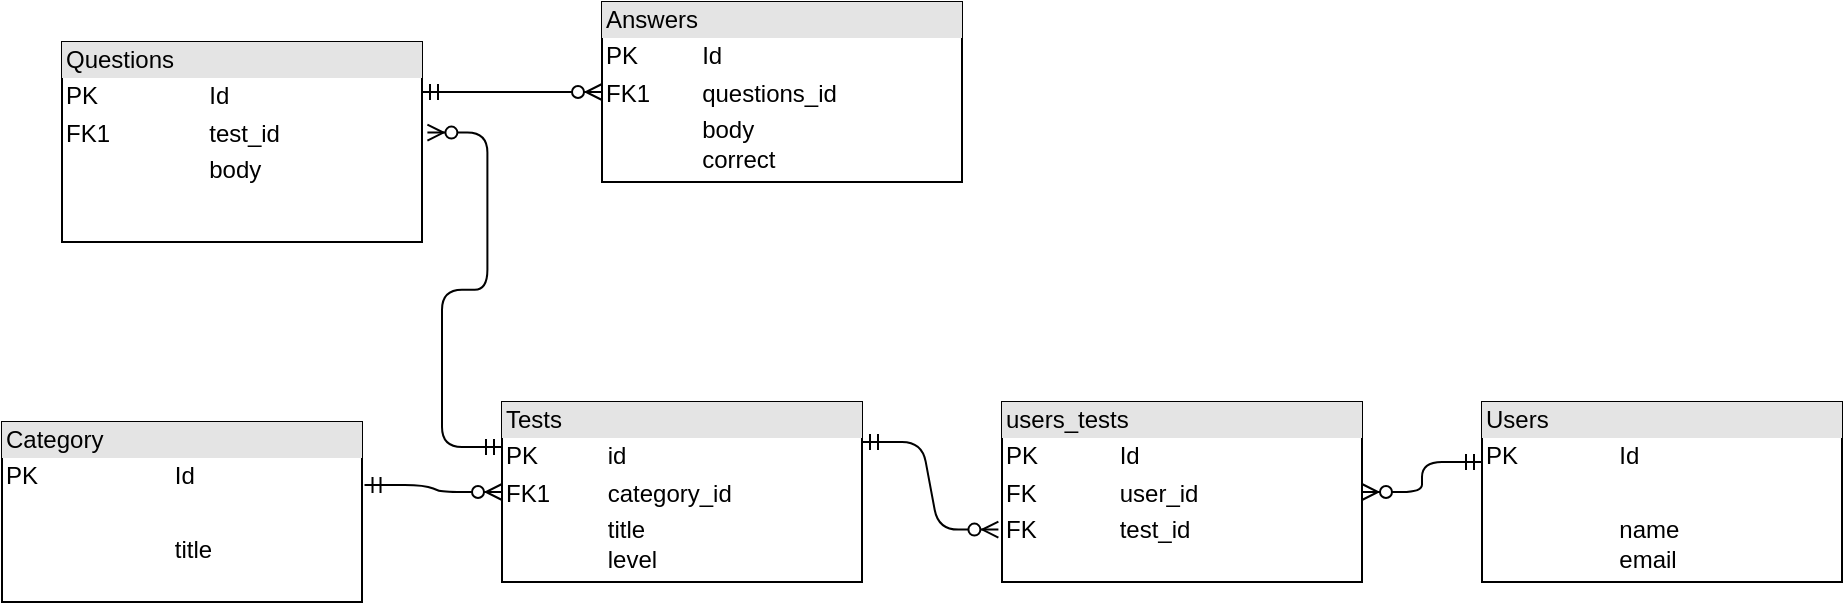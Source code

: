 <mxfile version="14.9.9" type="github"><diagram id="WBMWTgZu9vU8ca-B9zUE" name="Page-1"><mxGraphModel dx="1758" dy="1703" grid="1" gridSize="10" guides="1" tooltips="1" connect="1" arrows="1" fold="1" page="1" pageScale="1" pageWidth="827" pageHeight="1169" math="0" shadow="0"><root><mxCell id="0"/><mxCell id="1" parent="0"/><mxCell id="Sg7exdOz4E_iY-tbN4wV-24" value="&lt;div style=&quot;box-sizing: border-box ; width: 100% ; background: #e4e4e4 ; padding: 2px&quot;&gt;Questions&lt;/div&gt;&lt;table style=&quot;width: 100% ; font-size: 1em&quot; cellpadding=&quot;2&quot; cellspacing=&quot;0&quot;&gt;&lt;tbody&gt;&lt;tr&gt;&lt;td&gt;PK&lt;/td&gt;&lt;td&gt;Id&lt;/td&gt;&lt;/tr&gt;&lt;tr&gt;&lt;td&gt;FK1&lt;/td&gt;&lt;td&gt;test_id&lt;/td&gt;&lt;/tr&gt;&lt;tr&gt;&lt;td&gt;&lt;/td&gt;&lt;td&gt;body&lt;/td&gt;&lt;/tr&gt;&lt;/tbody&gt;&lt;/table&gt;" style="verticalAlign=top;align=left;overflow=fill;html=1;" vertex="1" parent="1"><mxGeometry x="-20" y="-140" width="180" height="100" as="geometry"/></mxCell><mxCell id="Sg7exdOz4E_iY-tbN4wV-25" value="&lt;div style=&quot;box-sizing: border-box ; width: 100% ; background: #e4e4e4 ; padding: 2px&quot;&gt;Answers&lt;/div&gt;&lt;table style=&quot;width: 100% ; font-size: 1em&quot; cellpadding=&quot;2&quot; cellspacing=&quot;0&quot;&gt;&lt;tbody&gt;&lt;tr&gt;&lt;td&gt;PK&lt;/td&gt;&lt;td&gt;Id&lt;/td&gt;&lt;/tr&gt;&lt;tr&gt;&lt;td&gt;FK1&lt;/td&gt;&lt;td&gt;questions_id&lt;/td&gt;&lt;/tr&gt;&lt;tr&gt;&lt;td&gt;&lt;/td&gt;&lt;td&gt;body&lt;br&gt;correct&lt;/td&gt;&lt;/tr&gt;&lt;/tbody&gt;&lt;/table&gt;" style="verticalAlign=top;align=left;overflow=fill;html=1;" vertex="1" parent="1"><mxGeometry x="250" y="-160" width="180" height="90" as="geometry"/></mxCell><mxCell id="Sg7exdOz4E_iY-tbN4wV-26" value="&lt;div style=&quot;box-sizing: border-box ; width: 100% ; background: #e4e4e4 ; padding: 2px&quot;&gt;Tests&lt;/div&gt;&lt;table style=&quot;width: 100% ; font-size: 1em&quot; cellpadding=&quot;2&quot; cellspacing=&quot;0&quot;&gt;&lt;tbody&gt;&lt;tr&gt;&lt;td&gt;PK&lt;/td&gt;&lt;td&gt;id&lt;/td&gt;&lt;/tr&gt;&lt;tr&gt;&lt;td&gt;FK1&lt;/td&gt;&lt;td&gt;category_id&lt;/td&gt;&lt;/tr&gt;&lt;tr&gt;&lt;td&gt;&lt;/td&gt;&lt;td&gt;title&lt;br&gt;level&lt;/td&gt;&lt;/tr&gt;&lt;/tbody&gt;&lt;/table&gt;" style="verticalAlign=top;align=left;overflow=fill;html=1;" vertex="1" parent="1"><mxGeometry x="200" y="40" width="180" height="90" as="geometry"/></mxCell><mxCell id="Sg7exdOz4E_iY-tbN4wV-29" value="&lt;div style=&quot;box-sizing: border-box ; width: 100% ; background: #e4e4e4 ; padding: 2px&quot;&gt;Users&lt;/div&gt;&lt;table style=&quot;width: 100% ; font-size: 1em&quot; cellpadding=&quot;2&quot; cellspacing=&quot;0&quot;&gt;&lt;tbody&gt;&lt;tr&gt;&lt;td&gt;PK&lt;/td&gt;&lt;td&gt;Id&lt;/td&gt;&lt;/tr&gt;&lt;tr&gt;&lt;td&gt;&lt;br&gt;&lt;/td&gt;&lt;td&gt;&lt;br&gt;&lt;/td&gt;&lt;/tr&gt;&lt;tr&gt;&lt;td&gt;&lt;/td&gt;&lt;td&gt;name&lt;br&gt;email&lt;/td&gt;&lt;/tr&gt;&lt;/tbody&gt;&lt;/table&gt;" style="verticalAlign=top;align=left;overflow=fill;html=1;" vertex="1" parent="1"><mxGeometry x="690" y="40" width="180" height="90" as="geometry"/></mxCell><mxCell id="Sg7exdOz4E_iY-tbN4wV-30" value="&lt;div style=&quot;box-sizing: border-box ; width: 100% ; background: #e4e4e4 ; padding: 2px&quot;&gt;Category&lt;/div&gt;&lt;table style=&quot;width: 100% ; font-size: 1em&quot; cellpadding=&quot;2&quot; cellspacing=&quot;0&quot;&gt;&lt;tbody&gt;&lt;tr&gt;&lt;td&gt;PK&lt;/td&gt;&lt;td&gt;Id&lt;/td&gt;&lt;/tr&gt;&lt;tr&gt;&lt;td&gt;&lt;br&gt;&lt;/td&gt;&lt;td&gt;&lt;br&gt;&lt;/td&gt;&lt;/tr&gt;&lt;tr&gt;&lt;td&gt;&lt;/td&gt;&lt;td&gt;title&lt;/td&gt;&lt;/tr&gt;&lt;/tbody&gt;&lt;/table&gt;" style="verticalAlign=top;align=left;overflow=fill;html=1;" vertex="1" parent="1"><mxGeometry x="-50" y="50" width="180" height="90" as="geometry"/></mxCell><mxCell id="Sg7exdOz4E_iY-tbN4wV-31" value="&lt;div style=&quot;box-sizing: border-box ; width: 100% ; background: #e4e4e4 ; padding: 2px&quot;&gt;users_tests&lt;/div&gt;&lt;table style=&quot;width: 100% ; font-size: 1em&quot; cellpadding=&quot;2&quot; cellspacing=&quot;0&quot;&gt;&lt;tbody&gt;&lt;tr&gt;&lt;td&gt;PK&lt;/td&gt;&lt;td&gt;Id&lt;/td&gt;&lt;/tr&gt;&lt;tr&gt;&lt;td&gt;FK&lt;/td&gt;&lt;td&gt;user_id&lt;/td&gt;&lt;/tr&gt;&lt;tr&gt;&lt;td&gt;FK&lt;/td&gt;&lt;td&gt;test_id&lt;/td&gt;&lt;/tr&gt;&lt;/tbody&gt;&lt;/table&gt;" style="verticalAlign=top;align=left;overflow=fill;html=1;" vertex="1" parent="1"><mxGeometry x="450" y="40" width="180" height="90" as="geometry"/></mxCell><mxCell id="Sg7exdOz4E_iY-tbN4wV-44" value="" style="edgeStyle=entityRelationEdgeStyle;fontSize=12;html=1;endArrow=ERzeroToMany;startArrow=ERmandOne;entryX=-0.01;entryY=0.709;entryDx=0;entryDy=0;entryPerimeter=0;" edge="1" parent="1" target="Sg7exdOz4E_iY-tbN4wV-31"><mxGeometry width="100" height="100" relative="1" as="geometry"><mxPoint x="380" y="60" as="sourcePoint"/><mxPoint x="430" y="50" as="targetPoint"/></mxGeometry></mxCell><mxCell id="Sg7exdOz4E_iY-tbN4wV-45" value="" style="edgeStyle=entityRelationEdgeStyle;fontSize=12;html=1;endArrow=ERzeroToMany;startArrow=ERmandOne;exitX=0;exitY=0.333;exitDx=0;exitDy=0;exitPerimeter=0;entryX=1;entryY=0.5;entryDx=0;entryDy=0;" edge="1" parent="1" source="Sg7exdOz4E_iY-tbN4wV-29" target="Sg7exdOz4E_iY-tbN4wV-31"><mxGeometry width="100" height="100" relative="1" as="geometry"><mxPoint x="520" y="150" as="sourcePoint"/><mxPoint x="620" y="50" as="targetPoint"/></mxGeometry></mxCell><mxCell id="Sg7exdOz4E_iY-tbN4wV-46" value="" style="edgeStyle=entityRelationEdgeStyle;fontSize=12;html=1;endArrow=ERzeroToMany;startArrow=ERmandOne;entryX=0;entryY=0.5;entryDx=0;entryDy=0;exitX=1.007;exitY=0.35;exitDx=0;exitDy=0;exitPerimeter=0;" edge="1" parent="1" source="Sg7exdOz4E_iY-tbN4wV-30" target="Sg7exdOz4E_iY-tbN4wV-26"><mxGeometry width="100" height="100" relative="1" as="geometry"><mxPoint x="10" y="80" as="sourcePoint"/><mxPoint x="78.2" y="123.81" as="targetPoint"/></mxGeometry></mxCell><mxCell id="Sg7exdOz4E_iY-tbN4wV-47" value="" style="edgeStyle=entityRelationEdgeStyle;fontSize=12;html=1;endArrow=ERzeroToMany;startArrow=ERmandOne;entryX=1.015;entryY=0.453;entryDx=0;entryDy=0;exitX=0;exitY=0.25;exitDx=0;exitDy=0;entryPerimeter=0;" edge="1" parent="1" source="Sg7exdOz4E_iY-tbN4wV-26" target="Sg7exdOz4E_iY-tbN4wV-24"><mxGeometry width="100" height="100" relative="1" as="geometry"><mxPoint x="30.0" y="180.0" as="sourcePoint"/><mxPoint x="218.74" y="183.5" as="targetPoint"/></mxGeometry></mxCell><mxCell id="Sg7exdOz4E_iY-tbN4wV-48" value="" style="edgeStyle=entityRelationEdgeStyle;fontSize=12;html=1;endArrow=ERzeroToMany;startArrow=ERmandOne;entryX=0;entryY=0.5;entryDx=0;entryDy=0;exitX=1;exitY=0.25;exitDx=0;exitDy=0;" edge="1" parent="1" source="Sg7exdOz4E_iY-tbN4wV-24" target="Sg7exdOz4E_iY-tbN4wV-25"><mxGeometry width="100" height="100" relative="1" as="geometry"><mxPoint x="170" y="-115" as="sourcePoint"/><mxPoint x="238.74" y="-113.25" as="targetPoint"/></mxGeometry></mxCell></root></mxGraphModel></diagram></mxfile>